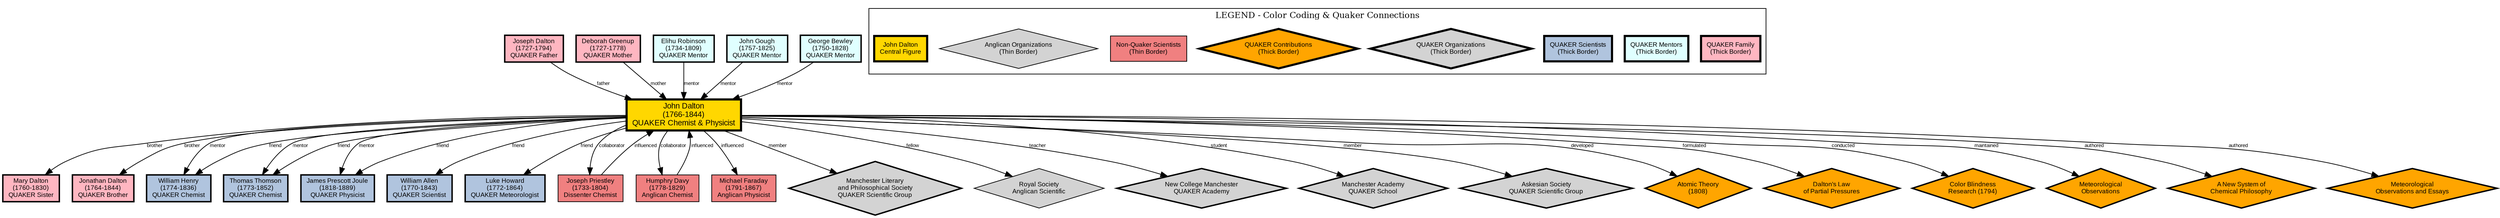 digraph JohnDaltonConnections {
    // Graph settings
    rankdir=TB;
    node [shape=box, style=filled, fontname="Arial", fontsize=9];
    edge [fontname="Arial", fontsize=7];
    
    // Central figure
    "John Dalton\n(1766-1844)\nQUAKER Chemist & Physicist" [shape=box, style=filled, fillcolor=gold, fontsize=11, fontweight=bold, penwidth=3];
    
    // Family - pink
    "Joseph Dalton\n(1727-1794)\nQUAKER Father" [fillcolor=lightpink, penwidth=2];
    "Deborah Greenup\n(1727-1778)\nQUAKER Mother" [fillcolor=lightpink, penwidth=2];
    "Mary Dalton\n(1760-1830)\nQUAKER Sister" [fillcolor=lightpink, penwidth=2];
    "Jonathan Dalton\n(1764-1844)\nQUAKER Brother" [fillcolor=lightpink, penwidth=2];
    
    // Quaker Mentors - light cyan
    "Elihu Robinson\n(1734-1809)\nQUAKER Mentor" [fillcolor=lightcyan, penwidth=2];
    "John Gough\n(1757-1825)\nQUAKER Mentor" [fillcolor=lightcyan, penwidth=2];
    "George Bewley\n(1750-1828)\nQUAKER Mentor" [fillcolor=lightcyan, penwidth=2];
    
    // Scientific Colleagues - light steel blue
    "William Henry\n(1774-1836)\nQUAKER Chemist" [fillcolor=lightsteelblue, penwidth=2];
    "Thomas Thomson\n(1773-1852)\nQUAKER Chemist" [fillcolor=lightsteelblue, penwidth=2];
    "James Prescott Joule\n(1818-1889)\nQUAKER Physicist" [fillcolor=lightsteelblue, penwidth=2];
    "William Allen\n(1770-1843)\nQUAKER Scientist" [fillcolor=lightsteelblue, penwidth=2];
    "Luke Howard\n(1772-1864)\nQUAKER Meteorologist" [fillcolor=lightsteelblue, penwidth=2];
    
    // Non-Quaker Scientists - light coral
    "Joseph Priestley\n(1733-1804)\nDissenter Chemist" [fillcolor=lightcoral];
    "Humphry Davy\n(1778-1829)\nAnglican Chemist" [fillcolor=lightcoral];
    "Michael Faraday\n(1791-1867)\nAnglican Physicist" [fillcolor=lightcoral];
    
    // Organizations - diamonds
    "Manchester Literary\nand Philosophical Society\nQUAKER Scientific Group" [shape=diamond, fillcolor=lightgray, penwidth=2];
    "Royal Society\nAnglican Scientific" [shape=diamond, fillcolor=lightgray];
    "New College Manchester\nQUAKER Academy" [shape=diamond, fillcolor=lightgray, penwidth=2];
    "Manchester Academy\nQUAKER School" [shape=diamond, fillcolor=lightgray, penwidth=2];
    "Askesian Society\nQUAKER Scientific Group" [shape=diamond, fillcolor=lightgray, penwidth=2];
    
    // Scientific Contributions - orange diamonds
    "Atomic Theory\n(1808)" [shape=diamond, fillcolor=orange, penwidth=2];
    "Dalton's Law\nof Partial Pressures" [shape=diamond, fillcolor=orange, penwidth=2];
    "Color Blindness\nResearch (1794)" [shape=diamond, fillcolor=orange, penwidth=2];
    "Meteorological\nObservations" [shape=diamond, fillcolor=orange, penwidth=2];
    "A New System of\nChemical Philosophy" [shape=diamond, fillcolor=orange, penwidth=2];
    "Meteorological\nObservations and Essays" [shape=diamond, fillcolor=orange, penwidth=2];
    
    // Family relationships
    "Joseph Dalton\n(1727-1794)\nQUAKER Father" -> "John Dalton\n(1766-1844)\nQUAKER Chemist & Physicist" [label="father"];
    "Deborah Greenup\n(1727-1778)\nQUAKER Mother" -> "John Dalton\n(1766-1844)\nQUAKER Chemist & Physicist" [label="mother"];
    "John Dalton\n(1766-1844)\nQUAKER Chemist & Physicist" -> "Mary Dalton\n(1760-1830)\nQUAKER Sister" [label="brother"];
    "John Dalton\n(1766-1844)\nQUAKER Chemist & Physicist" -> "Jonathan Dalton\n(1764-1844)\nQUAKER Brother" [label="brother"];
    
    // Quaker mentorships
    "Elihu Robinson\n(1734-1809)\nQUAKER Mentor" -> "John Dalton\n(1766-1844)\nQUAKER Chemist & Physicist" [label="mentor"];
    "John Gough\n(1757-1825)\nQUAKER Mentor" -> "John Dalton\n(1766-1844)\nQUAKER Chemist & Physicist" [label="mentor"];
    "George Bewley\n(1750-1828)\nQUAKER Mentor" -> "John Dalton\n(1766-1844)\nQUAKER Chemist & Physicist" [label="mentor"];
    
    // Scientific mentorships
    "Joseph Priestley\n(1733-1804)\nDissenter Chemist" -> "John Dalton\n(1766-1844)\nQUAKER Chemist & Physicist" [label="influenced"];
    "Humphry Davy\n(1778-1829)\nAnglican Chemist" -> "John Dalton\n(1766-1844)\nQUAKER Chemist & Physicist" [label="influenced"];
    "John Dalton\n(1766-1844)\nQUAKER Chemist & Physicist" -> "James Prescott Joule\n(1818-1889)\nQUAKER Physicist" [label="mentor"];
    "John Dalton\n(1766-1844)\nQUAKER Chemist & Physicist" -> "William Henry\n(1774-1836)\nQUAKER Chemist" [label="mentor"];
    "John Dalton\n(1766-1844)\nQUAKER Chemist & Physicist" -> "Thomas Thomson\n(1773-1852)\nQUAKER Chemist" [label="mentor"];
    
    // Quaker friendships
    "John Dalton\n(1766-1844)\nQUAKER Chemist & Physicist" -> "William Allen\n(1770-1843)\nQUAKER Scientist" [label="friend"];
    "John Dalton\n(1766-1844)\nQUAKER Chemist & Physicist" -> "Luke Howard\n(1772-1864)\nQUAKER Meteorologist" [label="friend"];
    "John Dalton\n(1766-1844)\nQUAKER Chemist & Physicist" -> "William Henry\n(1774-1836)\nQUAKER Chemist" [label="friend"];
    "John Dalton\n(1766-1844)\nQUAKER Chemist & Physicist" -> "Thomas Thomson\n(1773-1852)\nQUAKER Chemist" [label="friend"];
    "John Dalton\n(1766-1844)\nQUAKER Chemist & Physicist" -> "James Prescott Joule\n(1818-1889)\nQUAKER Physicist" [label="friend"];
    
    // Non-Quaker collaborations
    "John Dalton\n(1766-1844)\nQUAKER Chemist & Physicist" -> "Joseph Priestley\n(1733-1804)\nDissenter Chemist" [label="collaborator"];
    "John Dalton\n(1766-1844)\nQUAKER Chemist & Physicist" -> "Humphry Davy\n(1778-1829)\nAnglican Chemist" [label="collaborator"];
    "John Dalton\n(1766-1844)\nQUAKER Chemist & Physicist" -> "Michael Faraday\n(1791-1867)\nAnglican Physicist" [label="influenced"];
    
    // Organization memberships
    "John Dalton\n(1766-1844)\nQUAKER Chemist & Physicist" -> "Manchester Literary\nand Philosophical Society\nQUAKER Scientific Group" [label="member"];
    "John Dalton\n(1766-1844)\nQUAKER Chemist & Physicist" -> "Royal Society\nAnglican Scientific" [label="fellow"];
    "John Dalton\n(1766-1844)\nQUAKER Chemist & Physicist" -> "New College Manchester\nQUAKER Academy" [label="teacher"];
    "John Dalton\n(1766-1844)\nQUAKER Chemist & Physicist" -> "Manchester Academy\nQUAKER School" [label="student"];
    "John Dalton\n(1766-1844)\nQUAKER Chemist & Physicist" -> "Askesian Society\nQUAKER Scientific Group" [label="member"];
    
    // Scientific contributions
    "John Dalton\n(1766-1844)\nQUAKER Chemist & Physicist" -> "Atomic Theory\n(1808)" [label="developed"];
    "John Dalton\n(1766-1844)\nQUAKER Chemist & Physicist" -> "Dalton's Law\nof Partial Pressures" [label="formulated"];
    "John Dalton\n(1766-1844)\nQUAKER Chemist & Physicist" -> "Color Blindness\nResearch (1794)" [label="conducted"];
    "John Dalton\n(1766-1844)\nQUAKER Chemist & Physicist" -> "Meteorological\nObservations" [label="maintained"];
    "John Dalton\n(1766-1844)\nQUAKER Chemist & Physicist" -> "A New System of\nChemical Philosophy" [label="authored"];
    "John Dalton\n(1766-1844)\nQUAKER Chemist & Physicist" -> "Meteorological\nObservations and Essays" [label="authored"];
    
    // Legend
    subgraph cluster_legend {
        label="LEGEND - Color Coding & Quaker Connections";
        style=filled;
        fillcolor=white;
        fontsize=12;
        fontweight=bold;
        
        // Quaker connections (thick borders)
        "QUAKER Family\n(Thick Border)" [fillcolor=lightpink, penwidth=3, fontweight=bold];
        "QUAKER Mentors\n(Thick Border)" [fillcolor=lightcyan, penwidth=3, fontweight=bold];
        "QUAKER Scientists\n(Thick Border)" [fillcolor=lightsteelblue, penwidth=3, fontweight=bold];
        "QUAKER Organizations\n(Thick Border)" [fillcolor=lightgray, penwidth=3, fontweight=bold, shape=diamond];
        "QUAKER Contributions\n(Thick Border)" [fillcolor=orange, penwidth=3, fontweight=bold, shape=diamond];
        
        // Non-Quaker connections (thin borders)
        "Non-Quaker Scientists\n(Thin Border)" [fillcolor=lightcoral];
        "Anglican Organizations\n(Thin Border)" [fillcolor=lightgray, shape=diamond];
        
        // Central figure
        "John Dalton\nCentral Figure" [fillcolor=gold, penwidth=3, fontweight=bold];
    }
}

